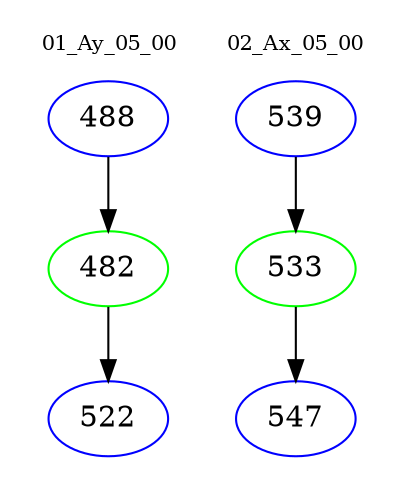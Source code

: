 digraph{
subgraph cluster_0 {
color = white
label = "01_Ay_05_00";
fontsize=10;
T0_488 [label="488", color="blue"]
T0_488 -> T0_482 [color="black"]
T0_482 [label="482", color="green"]
T0_482 -> T0_522 [color="black"]
T0_522 [label="522", color="blue"]
}
subgraph cluster_1 {
color = white
label = "02_Ax_05_00";
fontsize=10;
T1_539 [label="539", color="blue"]
T1_539 -> T1_533 [color="black"]
T1_533 [label="533", color="green"]
T1_533 -> T1_547 [color="black"]
T1_547 [label="547", color="blue"]
}
}
